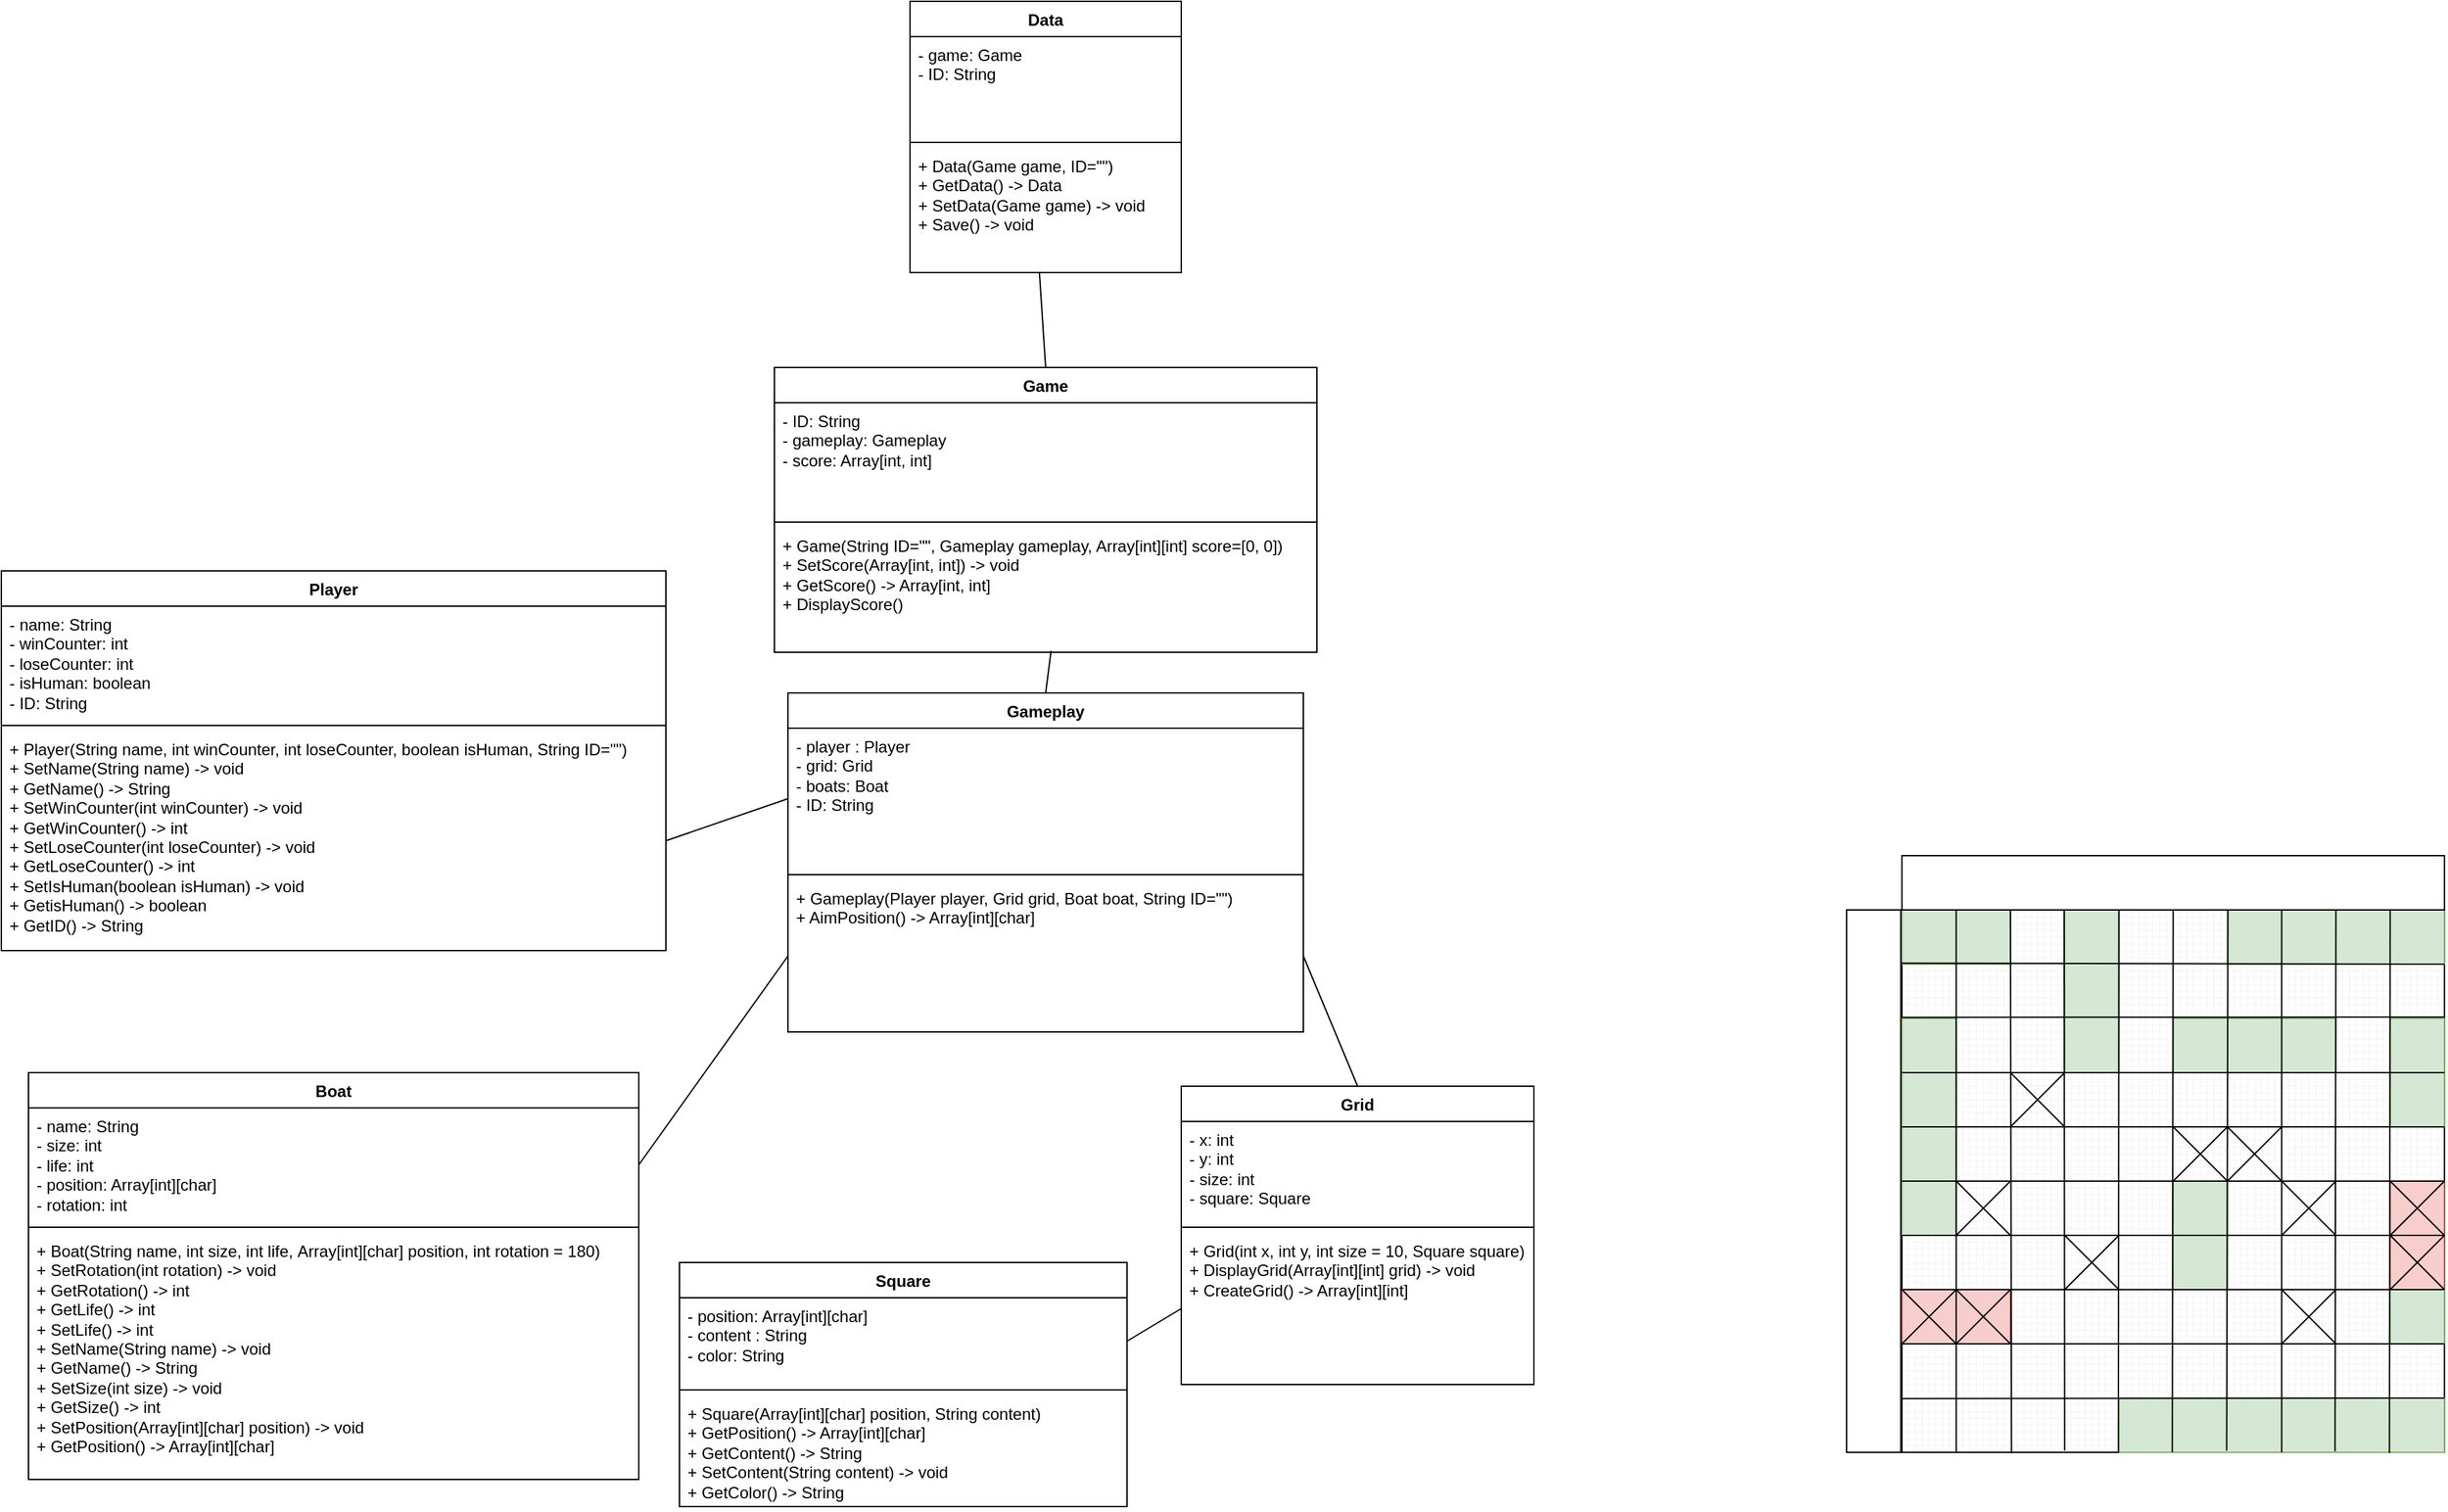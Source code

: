 <mxfile version="24.7.17">
  <diagram name="Page-1" id="E-_1kmAYffygIFAVUWn8">
    <mxGraphModel dx="2776" dy="1930" grid="1" gridSize="10" guides="1" tooltips="1" connect="1" arrows="1" fold="1" page="1" pageScale="1" pageWidth="827" pageHeight="1169" math="0" shadow="0">
      <root>
        <mxCell id="0" />
        <mxCell id="1" parent="0" />
        <mxCell id="o-7l8mMZjJyNIivP5UZl-17" value="" style="verticalLabelPosition=bottom;verticalAlign=top;html=1;shape=mxgraph.basic.patternFillRect;fillStyle=grid;step=5;fillStrokeWidth=0.2;fillStrokeColor=#dddddd;" parent="1" vertex="1">
          <mxGeometry x="531.36" y="-60.0" width="400" height="400" as="geometry" />
        </mxCell>
        <mxCell id="o-7l8mMZjJyNIivP5UZl-6" value="" style="rounded=0;whiteSpace=wrap;html=1;fillColor=#d5e8d4;strokeColor=#82b366;" parent="1" vertex="1">
          <mxGeometry x="771.36" y="-60.0" width="160" height="40" as="geometry" />
        </mxCell>
        <mxCell id="o-7l8mMZjJyNIivP5UZl-7" value="" style="rounded=0;whiteSpace=wrap;html=1;fillColor=#f8cecc;strokeColor=#b85450;" parent="1" vertex="1">
          <mxGeometry x="531.36" y="220.0" width="80" height="40" as="geometry" />
        </mxCell>
        <mxCell id="o-7l8mMZjJyNIivP5UZl-8" value="" style="rounded=0;whiteSpace=wrap;html=1;fillColor=#d5e8d4;strokeColor=#82b366;" parent="1" vertex="1">
          <mxGeometry x="531.36" y="20" width="40" height="160" as="geometry" />
        </mxCell>
        <mxCell id="o-7l8mMZjJyNIivP5UZl-9" value="" style="rounded=0;whiteSpace=wrap;html=1;fillColor=#d5e8d4;strokeColor=#82b366;" parent="1" vertex="1">
          <mxGeometry x="531.36" y="-60.0" width="80" height="40" as="geometry" />
        </mxCell>
        <mxCell id="o-7l8mMZjJyNIivP5UZl-10" value="" style="rounded=0;whiteSpace=wrap;html=1;fillColor=#d5e8d4;strokeColor=#82b366;" parent="1" vertex="1">
          <mxGeometry x="651.36" y="-60.0" width="40" height="120" as="geometry" />
        </mxCell>
        <mxCell id="o-7l8mMZjJyNIivP5UZl-11" value="" style="rounded=0;whiteSpace=wrap;html=1;fillColor=#d5e8d4;strokeColor=#82b366;" parent="1" vertex="1">
          <mxGeometry x="731.36" y="20" width="120" height="40" as="geometry" />
        </mxCell>
        <mxCell id="o-7l8mMZjJyNIivP5UZl-12" value="" style="rounded=0;whiteSpace=wrap;html=1;fillColor=#d5e8d4;strokeColor=#82b366;" parent="1" vertex="1">
          <mxGeometry x="891.36" y="20" width="40" height="80" as="geometry" />
        </mxCell>
        <mxCell id="o-7l8mMZjJyNIivP5UZl-13" value="" style="rounded=0;whiteSpace=wrap;html=1;fillColor=#f8cecc;strokeColor=#b85450;" parent="1" vertex="1">
          <mxGeometry x="891.36" y="140" width="40" height="80" as="geometry" />
        </mxCell>
        <mxCell id="o-7l8mMZjJyNIivP5UZl-14" value="" style="rounded=0;whiteSpace=wrap;html=1;fillColor=#d5e8d4;strokeColor=#82b366;" parent="1" vertex="1">
          <mxGeometry x="691.36" y="300" width="240" height="40" as="geometry" />
        </mxCell>
        <mxCell id="o-7l8mMZjJyNIivP5UZl-15" value="" style="rounded=0;whiteSpace=wrap;html=1;fillColor=#d5e8d4;strokeColor=#82b366;" parent="1" vertex="1">
          <mxGeometry x="731.36" y="140" width="40" height="80" as="geometry" />
        </mxCell>
        <mxCell id="o-7l8mMZjJyNIivP5UZl-16" value="" style="rounded=0;whiteSpace=wrap;html=1;fillColor=#d5e8d4;strokeColor=#82b366;" parent="1" vertex="1">
          <mxGeometry x="891.36" y="220.0" width="40" height="40" as="geometry" />
        </mxCell>
        <mxCell id="o-7l8mMZjJyNIivP5UZl-18" value="" style="endArrow=none;html=1;rounded=0;entryX=1;entryY=1;entryDx=0;entryDy=0;exitX=-0.014;exitY=0.098;exitDx=0;exitDy=0;exitPerimeter=0;" parent="1" source="o-7l8mMZjJyNIivP5UZl-62" target="o-7l8mMZjJyNIivP5UZl-6" edge="1">
          <mxGeometry width="50" height="50" relative="1" as="geometry">
            <mxPoint x="831.36" y="240.0" as="sourcePoint" />
            <mxPoint x="881.36" y="190.0" as="targetPoint" />
          </mxGeometry>
        </mxCell>
        <mxCell id="o-7l8mMZjJyNIivP5UZl-19" value="" style="endArrow=none;html=1;rounded=0;exitX=0;exitY=0.198;exitDx=0;exitDy=0;exitPerimeter=0;" parent="1" source="o-7l8mMZjJyNIivP5UZl-17" edge="1">
          <mxGeometry width="50" height="50" relative="1" as="geometry">
            <mxPoint x="541.36" y="-10.0" as="sourcePoint" />
            <mxPoint x="931.36" y="19" as="targetPoint" />
          </mxGeometry>
        </mxCell>
        <mxCell id="o-7l8mMZjJyNIivP5UZl-21" value="" style="endArrow=none;html=1;rounded=0;entryX=1;entryY=0.5;entryDx=0;entryDy=0;exitX=0;exitY=0.25;exitDx=0;exitDy=0;" parent="1" source="o-7l8mMZjJyNIivP5UZl-8" target="o-7l8mMZjJyNIivP5UZl-12" edge="1">
          <mxGeometry width="50" height="50" relative="1" as="geometry">
            <mxPoint x="551.36" as="sourcePoint" />
            <mxPoint x="951.36" as="targetPoint" />
          </mxGeometry>
        </mxCell>
        <mxCell id="o-7l8mMZjJyNIivP5UZl-22" value="" style="endArrow=none;html=1;rounded=0;entryX=1;entryY=1;entryDx=0;entryDy=0;exitX=0;exitY=0.5;exitDx=0;exitDy=0;" parent="1" source="o-7l8mMZjJyNIivP5UZl-8" target="o-7l8mMZjJyNIivP5UZl-12" edge="1">
          <mxGeometry width="50" height="50" relative="1" as="geometry">
            <mxPoint x="541.36" y="70" as="sourcePoint" />
            <mxPoint x="941.36" y="70" as="targetPoint" />
          </mxGeometry>
        </mxCell>
        <mxCell id="o-7l8mMZjJyNIivP5UZl-23" value="" style="endArrow=none;html=1;rounded=0;entryX=1;entryY=0.5;entryDx=0;entryDy=0;exitX=0;exitY=0.75;exitDx=0;exitDy=0;entryPerimeter=0;" parent="1" source="o-7l8mMZjJyNIivP5UZl-8" target="o-7l8mMZjJyNIivP5UZl-17" edge="1">
          <mxGeometry width="50" height="50" relative="1" as="geometry">
            <mxPoint x="541.36" y="110" as="sourcePoint" />
            <mxPoint x="941.36" y="110" as="targetPoint" />
          </mxGeometry>
        </mxCell>
        <mxCell id="o-7l8mMZjJyNIivP5UZl-24" value="" style="endArrow=none;html=1;rounded=0;entryX=1;entryY=0.5;entryDx=0;entryDy=0;exitX=0;exitY=1;exitDx=0;exitDy=0;" parent="1" source="o-7l8mMZjJyNIivP5UZl-8" target="o-7l8mMZjJyNIivP5UZl-13" edge="1">
          <mxGeometry width="50" height="50" relative="1" as="geometry">
            <mxPoint x="541.36" y="150" as="sourcePoint" />
            <mxPoint x="941.36" y="150" as="targetPoint" />
          </mxGeometry>
        </mxCell>
        <mxCell id="o-7l8mMZjJyNIivP5UZl-25" value="" style="endArrow=none;html=1;rounded=0;entryX=1;entryY=0;entryDx=0;entryDy=0;exitX=0;exitY=0;exitDx=0;exitDy=0;" parent="1" source="o-7l8mMZjJyNIivP5UZl-7" target="o-7l8mMZjJyNIivP5UZl-16" edge="1">
          <mxGeometry width="50" height="50" relative="1" as="geometry">
            <mxPoint x="541.36" y="190.0" as="sourcePoint" />
            <mxPoint x="941.36" y="190.0" as="targetPoint" />
          </mxGeometry>
        </mxCell>
        <mxCell id="o-7l8mMZjJyNIivP5UZl-26" value="" style="endArrow=none;html=1;rounded=0;entryX=1;entryY=1;entryDx=0;entryDy=0;exitX=0;exitY=1;exitDx=0;exitDy=0;" parent="1" source="o-7l8mMZjJyNIivP5UZl-7" target="o-7l8mMZjJyNIivP5UZl-16" edge="1">
          <mxGeometry width="50" height="50" relative="1" as="geometry">
            <mxPoint x="541.36" y="230.0" as="sourcePoint" />
            <mxPoint x="941.36" y="230.0" as="targetPoint" />
          </mxGeometry>
        </mxCell>
        <mxCell id="o-7l8mMZjJyNIivP5UZl-27" value="" style="endArrow=none;html=1;rounded=0;entryX=1;entryY=0;entryDx=0;entryDy=0;exitX=-0.002;exitY=0.901;exitDx=0;exitDy=0;exitPerimeter=0;" parent="1" source="o-7l8mMZjJyNIivP5UZl-17" target="o-7l8mMZjJyNIivP5UZl-14" edge="1">
          <mxGeometry width="50" height="50" relative="1" as="geometry">
            <mxPoint x="541.36" y="270" as="sourcePoint" />
            <mxPoint x="941.36" y="270" as="targetPoint" />
          </mxGeometry>
        </mxCell>
        <mxCell id="o-7l8mMZjJyNIivP5UZl-28" value="" style="endArrow=none;html=1;rounded=0;entryX=0.5;entryY=0;entryDx=0;entryDy=0;" parent="1" target="o-7l8mMZjJyNIivP5UZl-9" edge="1">
          <mxGeometry width="50" height="50" relative="1" as="geometry">
            <mxPoint x="571.36" y="340" as="sourcePoint" />
            <mxPoint x="941.36" y="310" as="targetPoint" />
            <Array as="points">
              <mxPoint x="571.36" y="150" />
            </Array>
          </mxGeometry>
        </mxCell>
        <mxCell id="o-7l8mMZjJyNIivP5UZl-29" value="" style="endArrow=none;html=1;rounded=0;entryX=1;entryY=0;entryDx=0;entryDy=0;exitX=0.202;exitY=1.002;exitDx=0;exitDy=0;exitPerimeter=0;" parent="1" source="o-7l8mMZjJyNIivP5UZl-17" target="o-7l8mMZjJyNIivP5UZl-9" edge="1">
          <mxGeometry width="50" height="50" relative="1" as="geometry">
            <mxPoint x="581.36" y="350" as="sourcePoint" />
            <mxPoint x="581.36" y="-50.0" as="targetPoint" />
          </mxGeometry>
        </mxCell>
        <mxCell id="o-7l8mMZjJyNIivP5UZl-30" value="" style="endArrow=none;html=1;rounded=0;entryX=0.299;entryY=-0.002;entryDx=0;entryDy=0;entryPerimeter=0;exitX=0.3;exitY=0.997;exitDx=0;exitDy=0;exitPerimeter=0;" parent="1" source="o-7l8mMZjJyNIivP5UZl-17" target="o-7l8mMZjJyNIivP5UZl-17" edge="1">
          <mxGeometry width="50" height="50" relative="1" as="geometry">
            <mxPoint x="591.36" y="360" as="sourcePoint" />
            <mxPoint x="591.36" y="-40.0" as="targetPoint" />
          </mxGeometry>
        </mxCell>
        <mxCell id="o-7l8mMZjJyNIivP5UZl-31" value="" style="endArrow=none;html=1;rounded=0;entryX=1;entryY=0;entryDx=0;entryDy=0;exitX=0.399;exitY=1.001;exitDx=0;exitDy=0;exitPerimeter=0;" parent="1" source="o-7l8mMZjJyNIivP5UZl-17" target="o-7l8mMZjJyNIivP5UZl-10" edge="1">
          <mxGeometry width="50" height="50" relative="1" as="geometry">
            <mxPoint x="661.36" y="349" as="sourcePoint" />
            <mxPoint x="661.36" y="-51.0" as="targetPoint" />
          </mxGeometry>
        </mxCell>
        <mxCell id="o-7l8mMZjJyNIivP5UZl-32" value="" style="endArrow=none;html=1;rounded=0;entryX=0.5;entryY=0;entryDx=0;entryDy=0;exitX=0.164;exitY=0.996;exitDx=0;exitDy=0;exitPerimeter=0;entryPerimeter=0;" parent="1" source="o-7l8mMZjJyNIivP5UZl-14" target="o-7l8mMZjJyNIivP5UZl-17" edge="1">
          <mxGeometry width="50" height="50" relative="1" as="geometry">
            <mxPoint x="701.36" y="350" as="sourcePoint" />
            <mxPoint x="701.36" y="-50.0" as="targetPoint" />
          </mxGeometry>
        </mxCell>
        <mxCell id="o-7l8mMZjJyNIivP5UZl-33" value="" style="endArrow=none;html=1;rounded=0;entryX=0.601;entryY=-0.006;entryDx=0;entryDy=0;exitX=0.331;exitY=0.968;exitDx=0;exitDy=0;exitPerimeter=0;entryPerimeter=0;" parent="1" source="o-7l8mMZjJyNIivP5UZl-14" target="o-7l8mMZjJyNIivP5UZl-17" edge="1">
          <mxGeometry width="50" height="50" relative="1" as="geometry">
            <mxPoint x="740.36" y="350" as="sourcePoint" />
            <mxPoint x="741.36" y="-50.0" as="targetPoint" />
          </mxGeometry>
        </mxCell>
        <mxCell id="o-7l8mMZjJyNIivP5UZl-34" value="" style="endArrow=none;html=1;rounded=0;entryX=0.25;entryY=0;entryDx=0;entryDy=0;exitX=0.5;exitY=1;exitDx=0;exitDy=0;" parent="1" source="o-7l8mMZjJyNIivP5UZl-14" target="o-7l8mMZjJyNIivP5UZl-6" edge="1">
          <mxGeometry width="50" height="50" relative="1" as="geometry">
            <mxPoint x="780.36" y="349" as="sourcePoint" />
            <mxPoint x="781.36" y="-52.0" as="targetPoint" />
          </mxGeometry>
        </mxCell>
        <mxCell id="o-7l8mMZjJyNIivP5UZl-35" value="" style="endArrow=none;html=1;rounded=0;entryX=0.5;entryY=0;entryDx=0;entryDy=0;exitX=0.664;exitY=0.982;exitDx=0;exitDy=0;exitPerimeter=0;" parent="1" source="o-7l8mMZjJyNIivP5UZl-14" target="o-7l8mMZjJyNIivP5UZl-6" edge="1">
          <mxGeometry width="50" height="50" relative="1" as="geometry">
            <mxPoint x="821.36" y="350" as="sourcePoint" />
            <mxPoint x="821.36" y="-50.0" as="targetPoint" />
          </mxGeometry>
        </mxCell>
        <mxCell id="o-7l8mMZjJyNIivP5UZl-36" value="" style="endArrow=none;html=1;rounded=0;entryX=0.75;entryY=0;entryDx=0;entryDy=0;exitX=0.831;exitY=1.011;exitDx=0;exitDy=0;exitPerimeter=0;" parent="1" source="o-7l8mMZjJyNIivP5UZl-14" target="o-7l8mMZjJyNIivP5UZl-6" edge="1">
          <mxGeometry width="50" height="50" relative="1" as="geometry">
            <mxPoint x="860.36" y="349" as="sourcePoint" />
            <mxPoint x="861.36" y="-50.0" as="targetPoint" />
          </mxGeometry>
        </mxCell>
        <mxCell id="o-7l8mMZjJyNIivP5UZl-37" value="Grid" style="swimlane;fontStyle=1;align=center;verticalAlign=top;childLayout=stackLayout;horizontal=1;startSize=26;horizontalStack=0;resizeParent=1;resizeParentMax=0;resizeLast=0;collapsible=1;marginBottom=0;whiteSpace=wrap;html=1;" parent="1" vertex="1">
          <mxGeometry y="70" width="260" height="220" as="geometry" />
        </mxCell>
        <mxCell id="o-7l8mMZjJyNIivP5UZl-38" value="- x: int&lt;div&gt;- y: int&lt;/div&gt;&lt;div&gt;- size: int&lt;/div&gt;&lt;div&gt;- square: Square&lt;/div&gt;" style="text;strokeColor=none;fillColor=none;align=left;verticalAlign=top;spacingLeft=4;spacingRight=4;overflow=hidden;rotatable=0;points=[[0,0.5],[1,0.5]];portConstraint=eastwest;whiteSpace=wrap;html=1;" parent="o-7l8mMZjJyNIivP5UZl-37" vertex="1">
          <mxGeometry y="26" width="260" height="74" as="geometry" />
        </mxCell>
        <mxCell id="o-7l8mMZjJyNIivP5UZl-39" value="" style="line;strokeWidth=1;fillColor=none;align=left;verticalAlign=middle;spacingTop=-1;spacingLeft=3;spacingRight=3;rotatable=0;labelPosition=right;points=[];portConstraint=eastwest;strokeColor=inherit;" parent="o-7l8mMZjJyNIivP5UZl-37" vertex="1">
          <mxGeometry y="100" width="260" height="8" as="geometry" />
        </mxCell>
        <mxCell id="o-7l8mMZjJyNIivP5UZl-40" value="&lt;div&gt;+ Grid(int x, int y, int size = 10, Square square)&lt;/div&gt;+ DisplayGrid(Array[int][int] grid) -&amp;gt; void&lt;div&gt;+ CreateGrid() -&amp;gt; Array[int][int]&lt;/div&gt;" style="text;strokeColor=none;fillColor=none;align=left;verticalAlign=top;spacingLeft=4;spacingRight=4;overflow=hidden;rotatable=0;points=[[0,0.5],[1,0.5]];portConstraint=eastwest;whiteSpace=wrap;html=1;" parent="o-7l8mMZjJyNIivP5UZl-37" vertex="1">
          <mxGeometry y="108" width="260" height="112" as="geometry" />
        </mxCell>
        <mxCell id="o-7l8mMZjJyNIivP5UZl-41" value="Boat" style="swimlane;fontStyle=1;align=center;verticalAlign=top;childLayout=stackLayout;horizontal=1;startSize=26;horizontalStack=0;resizeParent=1;resizeParentMax=0;resizeLast=0;collapsible=1;marginBottom=0;whiteSpace=wrap;html=1;" parent="1" vertex="1">
          <mxGeometry x="-850" y="60" width="450" height="300" as="geometry" />
        </mxCell>
        <mxCell id="o-7l8mMZjJyNIivP5UZl-42" value="- name: String&lt;div&gt;- size: int&lt;/div&gt;&lt;div&gt;- life: int&lt;/div&gt;&lt;div&gt;- position: Array[int][char]&lt;/div&gt;&lt;div&gt;- rotation: int&lt;/div&gt;" style="text;strokeColor=none;fillColor=none;align=left;verticalAlign=top;spacingLeft=4;spacingRight=4;overflow=hidden;rotatable=0;points=[[0,0.5],[1,0.5]];portConstraint=eastwest;whiteSpace=wrap;html=1;" parent="o-7l8mMZjJyNIivP5UZl-41" vertex="1">
          <mxGeometry y="26" width="450" height="84" as="geometry" />
        </mxCell>
        <mxCell id="o-7l8mMZjJyNIivP5UZl-43" value="" style="line;strokeWidth=1;fillColor=none;align=left;verticalAlign=middle;spacingTop=-1;spacingLeft=3;spacingRight=3;rotatable=0;labelPosition=right;points=[];portConstraint=eastwest;strokeColor=inherit;" parent="o-7l8mMZjJyNIivP5UZl-41" vertex="1">
          <mxGeometry y="110" width="450" height="8" as="geometry" />
        </mxCell>
        <mxCell id="o-7l8mMZjJyNIivP5UZl-44" value="+ Boat(String name, int size, int life,&amp;nbsp;Array[int][char] position, int rotation = 180)&lt;div&gt;+ SetRotation(int rotation) -&amp;gt; void&lt;/div&gt;&lt;div&gt;+ GetRotation() -&amp;gt; int&lt;/div&gt;&lt;div&gt;+ GetLife() -&amp;gt; int&lt;/div&gt;&lt;div&gt;+ SetLife() -&amp;gt; int&lt;/div&gt;&lt;div&gt;+ SetName(String name) -&amp;gt; void&lt;/div&gt;&lt;div&gt;+ GetName() -&amp;gt; String&lt;/div&gt;&lt;div&gt;+ SetSize(int size) -&amp;gt; void&lt;/div&gt;&lt;div&gt;+ GetSize() -&amp;gt; int&lt;/div&gt;&lt;div&gt;+ SetPosition(Array[int][char] position) -&amp;gt; void&lt;/div&gt;&lt;div&gt;+ GetPosition() -&amp;gt; Array[int][char]&lt;/div&gt;" style="text;strokeColor=none;fillColor=none;align=left;verticalAlign=top;spacingLeft=4;spacingRight=4;overflow=hidden;rotatable=0;points=[[0,0.5],[1,0.5]];portConstraint=eastwest;whiteSpace=wrap;html=1;" parent="o-7l8mMZjJyNIivP5UZl-41" vertex="1">
          <mxGeometry y="118" width="450" height="182" as="geometry" />
        </mxCell>
        <mxCell id="o-7l8mMZjJyNIivP5UZl-45" value="Square" style="swimlane;fontStyle=1;align=center;verticalAlign=top;childLayout=stackLayout;horizontal=1;startSize=26;horizontalStack=0;resizeParent=1;resizeParentMax=0;resizeLast=0;collapsible=1;marginBottom=0;whiteSpace=wrap;html=1;" parent="1" vertex="1">
          <mxGeometry x="-370" y="200" width="330" height="180" as="geometry" />
        </mxCell>
        <mxCell id="o-7l8mMZjJyNIivP5UZl-46" value="- position: Array[int][char]&lt;div&gt;- content : String&lt;/div&gt;&lt;div&gt;- color: String&lt;/div&gt;" style="text;strokeColor=none;fillColor=none;align=left;verticalAlign=top;spacingLeft=4;spacingRight=4;overflow=hidden;rotatable=0;points=[[0,0.5],[1,0.5]];portConstraint=eastwest;whiteSpace=wrap;html=1;" parent="o-7l8mMZjJyNIivP5UZl-45" vertex="1">
          <mxGeometry y="26" width="330" height="64" as="geometry" />
        </mxCell>
        <mxCell id="o-7l8mMZjJyNIivP5UZl-47" value="" style="line;strokeWidth=1;fillColor=none;align=left;verticalAlign=middle;spacingTop=-1;spacingLeft=3;spacingRight=3;rotatable=0;labelPosition=right;points=[];portConstraint=eastwest;strokeColor=inherit;" parent="o-7l8mMZjJyNIivP5UZl-45" vertex="1">
          <mxGeometry y="90" width="330" height="8" as="geometry" />
        </mxCell>
        <mxCell id="o-7l8mMZjJyNIivP5UZl-48" value="+ Square(Array[int][char] position, String content)&lt;div&gt;+ GetPosition() -&amp;gt; Array[int][char]&lt;/div&gt;&lt;div&gt;+ GetContent() -&amp;gt; String&lt;/div&gt;&lt;div&gt;+ SetContent(String content) -&amp;gt; void&lt;/div&gt;&lt;div&gt;+ GetColor() -&amp;gt; String&lt;/div&gt;" style="text;strokeColor=none;fillColor=none;align=left;verticalAlign=top;spacingLeft=4;spacingRight=4;overflow=hidden;rotatable=0;points=[[0,0.5],[1,0.5]];portConstraint=eastwest;whiteSpace=wrap;html=1;" parent="o-7l8mMZjJyNIivP5UZl-45" vertex="1">
          <mxGeometry y="98" width="330" height="82" as="geometry" />
        </mxCell>
        <mxCell id="o-7l8mMZjJyNIivP5UZl-49" value="" style="shape=mxgraph.sysml.x;" parent="1" vertex="1">
          <mxGeometry x="891.36" y="140" width="40" height="40" as="geometry" />
        </mxCell>
        <mxCell id="o-7l8mMZjJyNIivP5UZl-51" value="" style="shape=mxgraph.sysml.x;" parent="1" vertex="1">
          <mxGeometry x="891.36" y="180" width="40" height="40" as="geometry" />
        </mxCell>
        <mxCell id="o-7l8mMZjJyNIivP5UZl-52" value="" style="shape=mxgraph.sysml.x;" parent="1" vertex="1">
          <mxGeometry x="571.36" y="220.0" width="40" height="40" as="geometry" />
        </mxCell>
        <mxCell id="o-7l8mMZjJyNIivP5UZl-53" value="" style="shape=mxgraph.sysml.x;" parent="1" vertex="1">
          <mxGeometry x="531.36" y="220.0" width="40" height="40" as="geometry" />
        </mxCell>
        <mxCell id="o-7l8mMZjJyNIivP5UZl-55" value="" style="shape=mxgraph.sysml.x;" parent="1" vertex="1">
          <mxGeometry x="811.36" y="140" width="40" height="40" as="geometry" />
        </mxCell>
        <mxCell id="o-7l8mMZjJyNIivP5UZl-56" value="" style="shape=mxgraph.sysml.x;" parent="1" vertex="1">
          <mxGeometry x="811.36" y="220.0" width="40" height="40" as="geometry" />
        </mxCell>
        <mxCell id="o-7l8mMZjJyNIivP5UZl-57" value="" style="shape=mxgraph.sysml.x;" parent="1" vertex="1">
          <mxGeometry x="771.36" y="100" width="40" height="40" as="geometry" />
        </mxCell>
        <mxCell id="o-7l8mMZjJyNIivP5UZl-58" value="" style="shape=mxgraph.sysml.x;" parent="1" vertex="1">
          <mxGeometry x="731.36" y="100" width="40" height="40" as="geometry" />
        </mxCell>
        <mxCell id="o-7l8mMZjJyNIivP5UZl-59" value="" style="shape=mxgraph.sysml.x;" parent="1" vertex="1">
          <mxGeometry x="611.36" y="60" width="40" height="40" as="geometry" />
        </mxCell>
        <mxCell id="o-7l8mMZjJyNIivP5UZl-60" value="" style="shape=mxgraph.sysml.x;" parent="1" vertex="1">
          <mxGeometry x="571.36" y="140" width="40" height="40" as="geometry" />
        </mxCell>
        <mxCell id="o-7l8mMZjJyNIivP5UZl-61" value="" style="shape=mxgraph.sysml.x;" parent="1" vertex="1">
          <mxGeometry x="651.36" y="180" width="40" height="40" as="geometry" />
        </mxCell>
        <mxCell id="o-7l8mMZjJyNIivP5UZl-62" value="" style="rounded=0;whiteSpace=wrap;html=1;" parent="1" vertex="1">
          <mxGeometry x="490.56" y="-60.0" width="40" height="400" as="geometry" />
        </mxCell>
        <mxCell id="o-7l8mMZjJyNIivP5UZl-63" value="" style="rounded=0;whiteSpace=wrap;html=1;" parent="1" vertex="1">
          <mxGeometry x="531.36" y="-100" width="400" height="40" as="geometry" />
        </mxCell>
        <mxCell id="o-7l8mMZjJyNIivP5UZl-68" value="Player" style="swimlane;fontStyle=1;align=center;verticalAlign=top;childLayout=stackLayout;horizontal=1;startSize=26;horizontalStack=0;resizeParent=1;resizeParentMax=0;resizeLast=0;collapsible=1;marginBottom=0;whiteSpace=wrap;html=1;" parent="1" vertex="1">
          <mxGeometry x="-870" y="-310" width="490" height="280" as="geometry" />
        </mxCell>
        <mxCell id="o-7l8mMZjJyNIivP5UZl-69" value="- name: String&lt;div&gt;- winCounter: int&lt;/div&gt;&lt;div&gt;- loseCounter: int&lt;/div&gt;&lt;div&gt;- isHuman: boolean&lt;/div&gt;&lt;div&gt;- ID: String&lt;/div&gt;" style="text;strokeColor=none;fillColor=none;align=left;verticalAlign=top;spacingLeft=4;spacingRight=4;overflow=hidden;rotatable=0;points=[[0,0.5],[1,0.5]];portConstraint=eastwest;whiteSpace=wrap;html=1;" parent="o-7l8mMZjJyNIivP5UZl-68" vertex="1">
          <mxGeometry y="26" width="490" height="84" as="geometry" />
        </mxCell>
        <mxCell id="o-7l8mMZjJyNIivP5UZl-70" value="" style="line;strokeWidth=1;fillColor=none;align=left;verticalAlign=middle;spacingTop=-1;spacingLeft=3;spacingRight=3;rotatable=0;labelPosition=right;points=[];portConstraint=eastwest;strokeColor=inherit;" parent="o-7l8mMZjJyNIivP5UZl-68" vertex="1">
          <mxGeometry y="110" width="490" height="8" as="geometry" />
        </mxCell>
        <mxCell id="o-7l8mMZjJyNIivP5UZl-71" value="+ Player(String name, int winCounter, int loseCounter, boolean isHuman, String ID=&quot;&quot;)&lt;div&gt;+ SetName(String name) -&amp;gt; void&lt;/div&gt;&lt;div&gt;+ GetName() -&amp;gt; String&lt;/div&gt;&lt;div&gt;+ SetWinCounter(int winCounter) -&amp;gt; void&lt;/div&gt;&lt;div&gt;+ GetWinCounter() -&amp;gt; int&lt;/div&gt;&lt;div&gt;+ SetLoseCounter(int loseCounter) -&amp;gt; void&lt;/div&gt;&lt;div&gt;+ GetLoseCounter() -&amp;gt; int&lt;/div&gt;&lt;div&gt;+ SetIsHuman(boolean isHuman) -&amp;gt; void&lt;/div&gt;&lt;div&gt;+ GetisHuman() -&amp;gt; boolean&lt;/div&gt;&lt;div&gt;+ GetID() -&amp;gt; String&lt;/div&gt;" style="text;strokeColor=none;fillColor=none;align=left;verticalAlign=top;spacingLeft=4;spacingRight=4;overflow=hidden;rotatable=0;points=[[0,0.5],[1,0.5]];portConstraint=eastwest;whiteSpace=wrap;html=1;" parent="o-7l8mMZjJyNIivP5UZl-68" vertex="1">
          <mxGeometry y="118" width="490" height="162" as="geometry" />
        </mxCell>
        <mxCell id="o-7l8mMZjJyNIivP5UZl-72" value="Gameplay" style="swimlane;fontStyle=1;align=center;verticalAlign=top;childLayout=stackLayout;horizontal=1;startSize=26;horizontalStack=0;resizeParent=1;resizeParentMax=0;resizeLast=0;collapsible=1;marginBottom=0;whiteSpace=wrap;html=1;" parent="1" vertex="1">
          <mxGeometry x="-290" y="-220" width="380" height="250" as="geometry" />
        </mxCell>
        <mxCell id="o-7l8mMZjJyNIivP5UZl-73" value="- player : Player&lt;div&gt;- grid: Grid&lt;/div&gt;&lt;div&gt;- boats: Boat&lt;/div&gt;&lt;div&gt;- ID: String&lt;/div&gt;&lt;div&gt;&lt;br&gt;&lt;/div&gt;" style="text;strokeColor=none;fillColor=none;align=left;verticalAlign=top;spacingLeft=4;spacingRight=4;overflow=hidden;rotatable=0;points=[[0,0.5],[1,0.5]];portConstraint=eastwest;whiteSpace=wrap;html=1;" parent="o-7l8mMZjJyNIivP5UZl-72" vertex="1">
          <mxGeometry y="26" width="380" height="104" as="geometry" />
        </mxCell>
        <mxCell id="o-7l8mMZjJyNIivP5UZl-74" value="" style="line;strokeWidth=1;fillColor=none;align=left;verticalAlign=middle;spacingTop=-1;spacingLeft=3;spacingRight=3;rotatable=0;labelPosition=right;points=[];portConstraint=eastwest;strokeColor=inherit;" parent="o-7l8mMZjJyNIivP5UZl-72" vertex="1">
          <mxGeometry y="130" width="380" height="8" as="geometry" />
        </mxCell>
        <mxCell id="o-7l8mMZjJyNIivP5UZl-75" value="+ Gameplay(Player player, Grid grid, Boat boat, String ID=&quot;&quot;)&lt;div&gt;+ AimPosition() -&amp;gt; Array[int][char]&lt;/div&gt;&lt;div&gt;&lt;br&gt;&lt;/div&gt;&lt;div&gt;&lt;br&gt;&lt;/div&gt;" style="text;strokeColor=none;fillColor=none;align=left;verticalAlign=top;spacingLeft=4;spacingRight=4;overflow=hidden;rotatable=0;points=[[0,0.5],[1,0.5]];portConstraint=eastwest;whiteSpace=wrap;html=1;" parent="o-7l8mMZjJyNIivP5UZl-72" vertex="1">
          <mxGeometry y="138" width="380" height="112" as="geometry" />
        </mxCell>
        <mxCell id="o-7l8mMZjJyNIivP5UZl-76" value="Data" style="swimlane;fontStyle=1;align=center;verticalAlign=top;childLayout=stackLayout;horizontal=1;startSize=26;horizontalStack=0;resizeParent=1;resizeParentMax=0;resizeLast=0;collapsible=1;marginBottom=0;whiteSpace=wrap;html=1;" parent="1" vertex="1">
          <mxGeometry x="-200" y="-730" width="200" height="200" as="geometry" />
        </mxCell>
        <mxCell id="o-7l8mMZjJyNIivP5UZl-77" value="- game: Game&lt;div&gt;- ID: String&lt;/div&gt;" style="text;strokeColor=none;fillColor=none;align=left;verticalAlign=top;spacingLeft=4;spacingRight=4;overflow=hidden;rotatable=0;points=[[0,0.5],[1,0.5]];portConstraint=eastwest;whiteSpace=wrap;html=1;" parent="o-7l8mMZjJyNIivP5UZl-76" vertex="1">
          <mxGeometry y="26" width="200" height="74" as="geometry" />
        </mxCell>
        <mxCell id="o-7l8mMZjJyNIivP5UZl-78" value="" style="line;strokeWidth=1;fillColor=none;align=left;verticalAlign=middle;spacingTop=-1;spacingLeft=3;spacingRight=3;rotatable=0;labelPosition=right;points=[];portConstraint=eastwest;strokeColor=inherit;" parent="o-7l8mMZjJyNIivP5UZl-76" vertex="1">
          <mxGeometry y="100" width="200" height="8" as="geometry" />
        </mxCell>
        <mxCell id="o-7l8mMZjJyNIivP5UZl-79" value="+ Data(Game game, ID=&quot;&quot;)&lt;div&gt;+ GetData() -&amp;gt; Data&lt;/div&gt;&lt;div&gt;+ SetData(Game game) -&amp;gt; void&lt;/div&gt;&lt;div&gt;+ Save() -&amp;gt; void&lt;/div&gt;" style="text;strokeColor=none;fillColor=none;align=left;verticalAlign=top;spacingLeft=4;spacingRight=4;overflow=hidden;rotatable=0;points=[[0,0.5],[1,0.5]];portConstraint=eastwest;whiteSpace=wrap;html=1;" parent="o-7l8mMZjJyNIivP5UZl-76" vertex="1">
          <mxGeometry y="108" width="200" height="92" as="geometry" />
        </mxCell>
        <mxCell id="h6J5cPIz5XmJw4J2zHC2-6" value="" style="endArrow=none;html=1;rounded=0;entryX=1;entryY=0.5;entryDx=0;entryDy=0;exitX=0.5;exitY=0;exitDx=0;exitDy=0;" edge="1" parent="1" source="o-7l8mMZjJyNIivP5UZl-37" target="o-7l8mMZjJyNIivP5UZl-75">
          <mxGeometry width="50" height="50" relative="1" as="geometry">
            <mxPoint x="-390" y="80" as="sourcePoint" />
            <mxPoint x="-340" y="30" as="targetPoint" />
          </mxGeometry>
        </mxCell>
        <mxCell id="h6J5cPIz5XmJw4J2zHC2-7" value="" style="endArrow=none;html=1;rounded=0;entryX=0;entryY=0.5;entryDx=0;entryDy=0;exitX=1;exitY=0.5;exitDx=0;exitDy=0;" edge="1" parent="1" source="o-7l8mMZjJyNIivP5UZl-46" target="o-7l8mMZjJyNIivP5UZl-40">
          <mxGeometry width="50" height="50" relative="1" as="geometry">
            <mxPoint x="-390" y="70" as="sourcePoint" />
            <mxPoint x="-340" y="20" as="targetPoint" />
          </mxGeometry>
        </mxCell>
        <mxCell id="h6J5cPIz5XmJw4J2zHC2-8" value="" style="endArrow=none;html=1;rounded=0;entryX=0;entryY=0.5;entryDx=0;entryDy=0;exitX=1;exitY=0.5;exitDx=0;exitDy=0;" edge="1" parent="1" source="o-7l8mMZjJyNIivP5UZl-42" target="o-7l8mMZjJyNIivP5UZl-75">
          <mxGeometry width="50" height="50" relative="1" as="geometry">
            <mxPoint x="-320" y="180" as="sourcePoint" />
            <mxPoint x="-270" y="130" as="targetPoint" />
          </mxGeometry>
        </mxCell>
        <mxCell id="h6J5cPIz5XmJw4J2zHC2-9" value="" style="endArrow=none;html=1;rounded=0;exitX=1;exitY=0.5;exitDx=0;exitDy=0;entryX=0;entryY=0.5;entryDx=0;entryDy=0;" edge="1" parent="1" source="o-7l8mMZjJyNIivP5UZl-71" target="o-7l8mMZjJyNIivP5UZl-73">
          <mxGeometry width="50" height="50" relative="1" as="geometry">
            <mxPoint x="-380" y="-50" as="sourcePoint" />
            <mxPoint x="-330" y="-100" as="targetPoint" />
          </mxGeometry>
        </mxCell>
        <mxCell id="h6J5cPIz5XmJw4J2zHC2-10" value="Game" style="swimlane;fontStyle=1;align=center;verticalAlign=top;childLayout=stackLayout;horizontal=1;startSize=26;horizontalStack=0;resizeParent=1;resizeParentMax=0;resizeLast=0;collapsible=1;marginBottom=0;whiteSpace=wrap;html=1;" vertex="1" parent="1">
          <mxGeometry x="-300" y="-460" width="400" height="210" as="geometry" />
        </mxCell>
        <mxCell id="h6J5cPIz5XmJw4J2zHC2-11" value="- ID: String&lt;div&gt;- gameplay: Gameplay&lt;/div&gt;&lt;div&gt;- score: Array[int, int]&lt;/div&gt;" style="text;strokeColor=none;fillColor=none;align=left;verticalAlign=top;spacingLeft=4;spacingRight=4;overflow=hidden;rotatable=0;points=[[0,0.5],[1,0.5]];portConstraint=eastwest;whiteSpace=wrap;html=1;" vertex="1" parent="h6J5cPIz5XmJw4J2zHC2-10">
          <mxGeometry y="26" width="400" height="84" as="geometry" />
        </mxCell>
        <mxCell id="h6J5cPIz5XmJw4J2zHC2-12" value="" style="line;strokeWidth=1;fillColor=none;align=left;verticalAlign=middle;spacingTop=-1;spacingLeft=3;spacingRight=3;rotatable=0;labelPosition=right;points=[];portConstraint=eastwest;strokeColor=inherit;" vertex="1" parent="h6J5cPIz5XmJw4J2zHC2-10">
          <mxGeometry y="110" width="400" height="8" as="geometry" />
        </mxCell>
        <mxCell id="h6J5cPIz5XmJw4J2zHC2-13" value="+ Game(String ID=&quot;&quot;, Gameplay gameplay, Array[int][int] score=[0, 0])&lt;div&gt;+ SetScore(Array[int, int]) -&amp;gt; void&lt;/div&gt;&lt;div&gt;+ GetScore() -&amp;gt; Array[int, int]&lt;/div&gt;&lt;div&gt;+ DisplayScore()&lt;/div&gt;" style="text;strokeColor=none;fillColor=none;align=left;verticalAlign=top;spacingLeft=4;spacingRight=4;overflow=hidden;rotatable=0;points=[[0,0.5],[1,0.5]];portConstraint=eastwest;whiteSpace=wrap;html=1;" vertex="1" parent="h6J5cPIz5XmJw4J2zHC2-10">
          <mxGeometry y="118" width="400" height="92" as="geometry" />
        </mxCell>
        <mxCell id="h6J5cPIz5XmJw4J2zHC2-14" value="" style="endArrow=none;html=1;rounded=0;entryX=0.51;entryY=0.989;entryDx=0;entryDy=0;entryPerimeter=0;exitX=0.5;exitY=0;exitDx=0;exitDy=0;" edge="1" parent="1" source="o-7l8mMZjJyNIivP5UZl-72" target="h6J5cPIz5XmJw4J2zHC2-13">
          <mxGeometry width="50" height="50" relative="1" as="geometry">
            <mxPoint x="-410" y="-210" as="sourcePoint" />
            <mxPoint x="-360" y="-260" as="targetPoint" />
          </mxGeometry>
        </mxCell>
        <mxCell id="h6J5cPIz5XmJw4J2zHC2-15" value="" style="endArrow=none;html=1;rounded=0;entryX=0.477;entryY=0.999;entryDx=0;entryDy=0;entryPerimeter=0;exitX=0.5;exitY=0;exitDx=0;exitDy=0;" edge="1" parent="1" source="h6J5cPIz5XmJw4J2zHC2-10" target="o-7l8mMZjJyNIivP5UZl-79">
          <mxGeometry width="50" height="50" relative="1" as="geometry">
            <mxPoint x="-220" y="-430" as="sourcePoint" />
            <mxPoint x="-170" y="-480" as="targetPoint" />
          </mxGeometry>
        </mxCell>
      </root>
    </mxGraphModel>
  </diagram>
</mxfile>
